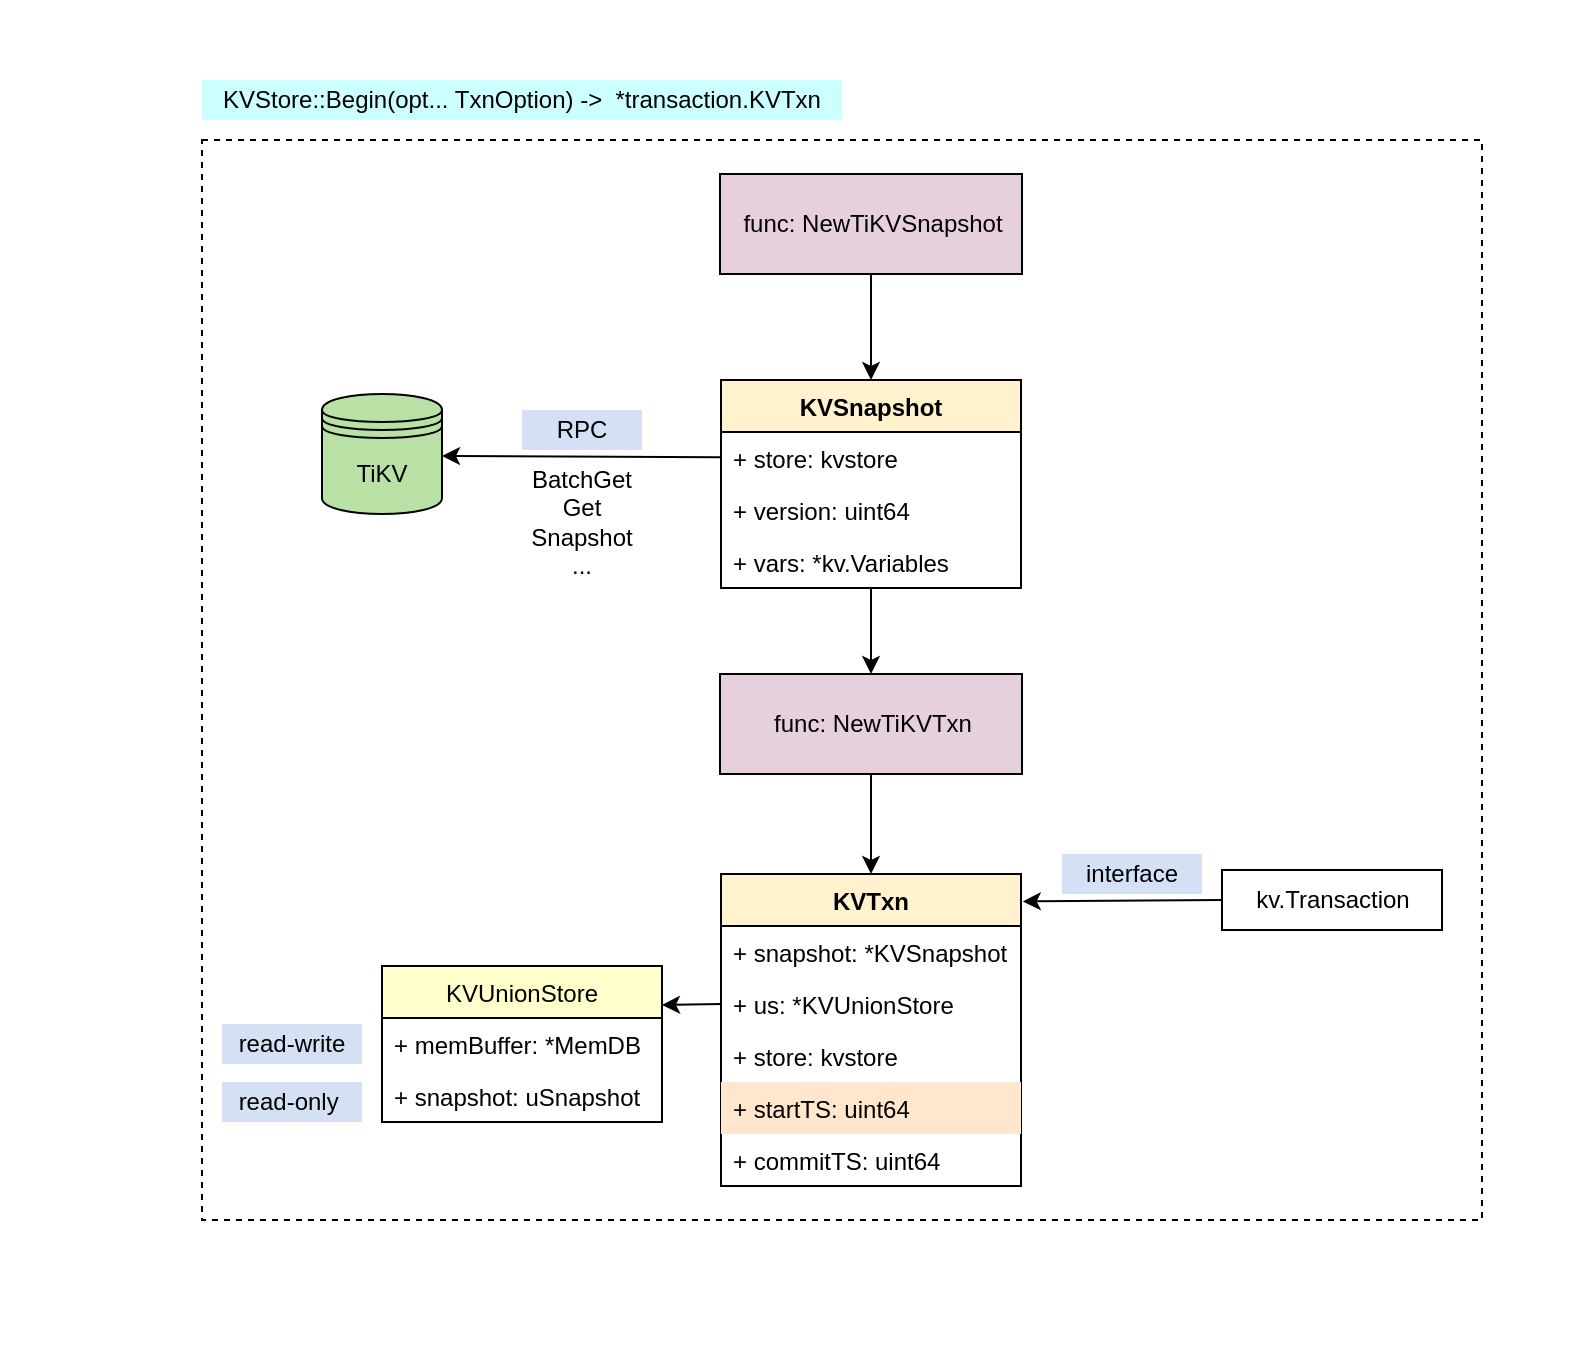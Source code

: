 <mxfile version="21.7.2" type="device">
  <diagram name="第 1 页" id="tJGOgEG8IW2KNdPeM_2c">
    <mxGraphModel dx="1363" dy="926" grid="1" gridSize="10" guides="1" tooltips="1" connect="1" arrows="1" fold="1" page="1" pageScale="1" pageWidth="827" pageHeight="1169" math="0" shadow="0">
      <root>
        <mxCell id="0" />
        <mxCell id="1" parent="0" />
        <mxCell id="yeg0Dh8nkkPUoOnw4d_f-1" style="edgeStyle=orthogonalEdgeStyle;rounded=0;orthogonalLoop=1;jettySize=auto;html=1;exitX=0.5;exitY=1;exitDx=0;exitDy=0;entryX=0.5;entryY=0;entryDx=0;entryDy=0;" parent="1" source="yeg0Dh8nkkPUoOnw4d_f-2" target="yeg0Dh8nkkPUoOnw4d_f-16" edge="1">
          <mxGeometry relative="1" as="geometry">
            <mxPoint x="455" y="347" as="targetPoint" />
          </mxGeometry>
        </mxCell>
        <mxCell id="yeg0Dh8nkkPUoOnw4d_f-2" value="&lt;span style=&quot;font-size: 12px;&quot;&gt;func: NewTiKVSnapshot&lt;/span&gt;" style="html=1;fillColor=#E6D0DE;" parent="1" diagramCategory="uml" diagramName="Interface" vertex="1">
          <mxGeometry x="379" y="247" width="151" height="50" as="geometry" />
        </mxCell>
        <mxCell id="yeg0Dh8nkkPUoOnw4d_f-3" style="edgeStyle=orthogonalEdgeStyle;rounded=0;orthogonalLoop=1;jettySize=auto;html=1;exitX=0.5;exitY=1;exitDx=0;exitDy=0;" parent="1" edge="1">
          <mxGeometry relative="1" as="geometry">
            <mxPoint x="185" y="405" as="sourcePoint" />
            <mxPoint x="185" y="405" as="targetPoint" />
          </mxGeometry>
        </mxCell>
        <mxCell id="yeg0Dh8nkkPUoOnw4d_f-4" value="" style="endArrow=classic;html=1;entryX=1;entryY=0.5;entryDx=0;entryDy=0;" parent="1" source="yeg0Dh8nkkPUoOnw4d_f-17" diagramCategory="general" diagramName="DirectionalConnector" edge="1">
          <mxGeometry width="50" height="50" relative="1" as="geometry">
            <mxPoint x="490" y="477" as="sourcePoint" />
            <mxPoint x="240" y="388" as="targetPoint" />
          </mxGeometry>
        </mxCell>
        <mxCell id="yeg0Dh8nkkPUoOnw4d_f-5" value="BatchGet&lt;br /&gt;Get&lt;br /&gt;Snapshot&lt;br /&gt;..." style="text;html=1;strokeColor=none;fillColor=none;align=center;verticalAlign=middle;whiteSpace=wrap;rounded=0;" parent="1" diagramCategory="general" diagramName="text" vertex="1">
          <mxGeometry x="280" y="401" width="60" height="40" as="geometry" />
        </mxCell>
        <mxCell id="yeg0Dh8nkkPUoOnw4d_f-6" value="TiKV" style="shape=datastore;whiteSpace=wrap;html=1;fillColor=#B9E0A5;" parent="1" diagramCategory="advanced" diagramName="DataStorage" vertex="1">
          <mxGeometry x="180" y="357" width="60" height="60" as="geometry" />
        </mxCell>
        <mxCell id="yeg0Dh8nkkPUoOnw4d_f-7" style="edgeStyle=orthogonalEdgeStyle;rounded=0;orthogonalLoop=1;jettySize=auto;html=1;entryX=0.5;entryY=0;entryDx=0;entryDy=0;" parent="1" source="yeg0Dh8nkkPUoOnw4d_f-8" target="yeg0Dh8nkkPUoOnw4d_f-10" edge="1">
          <mxGeometry relative="1" as="geometry" />
        </mxCell>
        <mxCell id="yeg0Dh8nkkPUoOnw4d_f-8" value="&lt;span style=&quot;font-size: 12px;&quot;&gt;func: NewTiKVTxn&lt;/span&gt;" style="html=1;fillColor=#E6D0DE;" parent="1" diagramCategory="uml" diagramName="Interface" vertex="1">
          <mxGeometry x="379" y="497" width="151" height="50" as="geometry" />
        </mxCell>
        <mxCell id="yeg0Dh8nkkPUoOnw4d_f-9" style="edgeStyle=orthogonalEdgeStyle;rounded=0;orthogonalLoop=1;jettySize=auto;html=1;exitX=0.5;exitY=1;exitDx=0;exitDy=0;entryX=0.5;entryY=0;entryDx=0;entryDy=0;" parent="1" source="yeg0Dh8nkkPUoOnw4d_f-16" target="yeg0Dh8nkkPUoOnw4d_f-8" edge="1">
          <mxGeometry relative="1" as="geometry">
            <mxPoint x="448.42" y="529" as="targetPoint" />
            <mxPoint x="448.42" y="477" as="sourcePoint" />
          </mxGeometry>
        </mxCell>
        <mxCell id="yeg0Dh8nkkPUoOnw4d_f-10" value="KVTxn" style="swimlane;fontStyle=1;align=center;verticalAlign=top;childLayout=stackLayout;horizontal=1;startSize=26;horizontalStack=0;resizeParent=1;resizeParentMax=0;resizeLast=0;collapsible=1;marginBottom=0;fillColor=#FFF2CC;" parent="1" diagramCategory="uml" diagramName="Class" vertex="1">
          <mxGeometry x="379.5" y="597" width="150" height="156" as="geometry" />
        </mxCell>
        <mxCell id="yeg0Dh8nkkPUoOnw4d_f-11" value="+ snapshot: *KVSnapshot" style="text;strokeColor=none;fillColor=none;align=left;verticalAlign=top;spacingLeft=4;spacingRight=4;overflow=hidden;rotatable=0;points=[[0,0.5],[1,0.5]];portConstraint=eastwest;" parent="yeg0Dh8nkkPUoOnw4d_f-10" vertex="1">
          <mxGeometry y="26" width="150" height="26" as="geometry" />
        </mxCell>
        <mxCell id="yeg0Dh8nkkPUoOnw4d_f-12" value="+ us: *KVUnionStore" style="text;strokeColor=none;fillColor=none;align=left;verticalAlign=top;spacingLeft=4;spacingRight=4;overflow=hidden;rotatable=0;points=[[0,0.5],[1,0.5]];portConstraint=eastwest;" parent="yeg0Dh8nkkPUoOnw4d_f-10" vertex="1">
          <mxGeometry y="52" width="150" height="26" as="geometry" />
        </mxCell>
        <mxCell id="yeg0Dh8nkkPUoOnw4d_f-13" value="+ store: kvstore" style="text;strokeColor=none;fillColor=none;align=left;verticalAlign=top;spacingLeft=4;spacingRight=4;overflow=hidden;rotatable=0;points=[[0,0.5],[1,0.5]];portConstraint=eastwest;" parent="yeg0Dh8nkkPUoOnw4d_f-10" vertex="1">
          <mxGeometry y="78" width="150" height="26" as="geometry" />
        </mxCell>
        <mxCell id="yeg0Dh8nkkPUoOnw4d_f-14" value="+ startTS: uint64" style="text;strokeColor=none;fillColor=#FFE6CC;align=left;verticalAlign=top;spacingLeft=4;spacingRight=4;overflow=hidden;rotatable=0;points=[[0,0.5],[1,0.5]];portConstraint=eastwest;" parent="yeg0Dh8nkkPUoOnw4d_f-10" vertex="1">
          <mxGeometry y="104" width="150" height="26" as="geometry" />
        </mxCell>
        <mxCell id="yeg0Dh8nkkPUoOnw4d_f-15" value="+ commitTS: uint64" style="text;strokeColor=none;fillColor=none;align=left;verticalAlign=top;spacingLeft=4;spacingRight=4;overflow=hidden;rotatable=0;points=[[0,0.5],[1,0.5]];portConstraint=eastwest;" parent="yeg0Dh8nkkPUoOnw4d_f-10" vertex="1">
          <mxGeometry y="130" width="150" height="26" as="geometry" />
        </mxCell>
        <mxCell id="yeg0Dh8nkkPUoOnw4d_f-16" value="KVSnapshot" style="swimlane;fontStyle=1;childLayout=stackLayout;horizontal=1;startSize=26;fillColor=#FFF2CC;horizontalStack=0;resizeParent=1;resizeParentMax=0;resizeLast=0;collapsible=1;marginBottom=0;" parent="1" diagramCategory="uml" diagramName="Class2" vertex="1">
          <mxGeometry x="379.5" y="350" width="150" height="104" as="geometry" />
        </mxCell>
        <mxCell id="yeg0Dh8nkkPUoOnw4d_f-17" value="+ store: kvstore" style="text;strokeColor=none;fillColor=none;align=left;verticalAlign=top;spacingLeft=4;spacingRight=4;overflow=hidden;rotatable=0;points=[[0,0.5],[1,0.5]];portConstraint=eastwest;" parent="yeg0Dh8nkkPUoOnw4d_f-16" vertex="1">
          <mxGeometry y="26" width="150" height="26" as="geometry" />
        </mxCell>
        <mxCell id="yeg0Dh8nkkPUoOnw4d_f-18" value="+ version: uint64" style="text;strokeColor=none;fillColor=none;align=left;verticalAlign=top;spacingLeft=4;spacingRight=4;overflow=hidden;rotatable=0;points=[[0,0.5],[1,0.5]];portConstraint=eastwest;" parent="yeg0Dh8nkkPUoOnw4d_f-16" vertex="1">
          <mxGeometry y="52" width="150" height="26" as="geometry" />
        </mxCell>
        <mxCell id="yeg0Dh8nkkPUoOnw4d_f-19" value="+ vars: *kv.Variables" style="text;strokeColor=none;fillColor=none;align=left;verticalAlign=top;spacingLeft=4;spacingRight=4;overflow=hidden;rotatable=0;points=[[0,0.5],[1,0.5]];portConstraint=eastwest;" parent="yeg0Dh8nkkPUoOnw4d_f-16" vertex="1">
          <mxGeometry y="78" width="150" height="26" as="geometry" />
        </mxCell>
        <mxCell id="yeg0Dh8nkkPUoOnw4d_f-20" value="read-only " style="text;html=1;strokeColor=none;fillColor=#D4E1F5;align=center;verticalAlign=middle;whiteSpace=wrap;rounded=0;" parent="1" diagramCategory="general" diagramName="text" vertex="1">
          <mxGeometry x="130" y="701" width="70" height="20" as="geometry" />
        </mxCell>
        <mxCell id="yeg0Dh8nkkPUoOnw4d_f-21" value="read-write" style="text;html=1;strokeColor=none;fillColor=#D4E1F5;align=center;verticalAlign=middle;whiteSpace=wrap;rounded=0;" parent="1" diagramCategory="general" diagramName="text" vertex="1">
          <mxGeometry x="130" y="672" width="70" height="20" as="geometry" />
        </mxCell>
        <mxCell id="yeg0Dh8nkkPUoOnw4d_f-22" value="RPC" style="text;html=1;strokeColor=none;fillColor=#D4E1F5;align=center;verticalAlign=middle;whiteSpace=wrap;rounded=0;" parent="1" diagramCategory="general" diagramName="text" vertex="1">
          <mxGeometry x="280" y="365" width="60" height="20" as="geometry" />
        </mxCell>
        <mxCell id="yeg0Dh8nkkPUoOnw4d_f-23" value="KVStore::Begin(opt... TxnOption) -&amp;gt;  *transaction.KVTxn" style="text;html=1;strokeColor=none;fillColor=#CCFFFF;align=center;verticalAlign=middle;whiteSpace=wrap;rounded=0;" parent="1" diagramCategory="general" diagramName="text" vertex="1">
          <mxGeometry x="120" y="200" width="320" height="20" as="geometry" />
        </mxCell>
        <mxCell id="yeg0Dh8nkkPUoOnw4d_f-24" value="&lt;div style=&quot;text-align: left;&quot;&gt;&lt;span style=&quot;background-color: initial; font-size: 12px;&quot;&gt;kv.Transaction&lt;/span&gt;&lt;/div&gt;" style="html=1;" parent="1" diagramCategory="uml" diagramName="Interface" vertex="1">
          <mxGeometry x="630" y="595" width="110" height="30" as="geometry" />
        </mxCell>
        <mxCell id="yeg0Dh8nkkPUoOnw4d_f-25" value="KVUnionStore" style="swimlane;fontStyle=0;childLayout=stackLayout;horizontal=1;startSize=26;fillColor=#FFFFCC;horizontalStack=0;resizeParent=1;resizeParentMax=0;resizeLast=0;collapsible=1;marginBottom=0;" parent="1" diagramCategory="uml" diagramName="Class2" vertex="1">
          <mxGeometry x="210" y="643" width="140" height="78" as="geometry" />
        </mxCell>
        <mxCell id="yeg0Dh8nkkPUoOnw4d_f-26" value="+ memBuffer: *MemDB" style="text;strokeColor=none;fillColor=none;align=left;verticalAlign=top;spacingLeft=4;spacingRight=4;overflow=hidden;rotatable=0;points=[[0,0.5],[1,0.5]];portConstraint=eastwest;" parent="yeg0Dh8nkkPUoOnw4d_f-25" vertex="1">
          <mxGeometry y="26" width="140" height="26" as="geometry" />
        </mxCell>
        <mxCell id="yeg0Dh8nkkPUoOnw4d_f-27" value="+ snapshot: uSnapshot" style="text;strokeColor=none;fillColor=none;align=left;verticalAlign=top;spacingLeft=4;spacingRight=4;overflow=hidden;rotatable=0;points=[[0,0.5],[1,0.5]];portConstraint=eastwest;" parent="yeg0Dh8nkkPUoOnw4d_f-25" vertex="1">
          <mxGeometry y="52" width="140" height="26" as="geometry" />
        </mxCell>
        <mxCell id="yeg0Dh8nkkPUoOnw4d_f-28" value="" style="endArrow=classic;html=1;entryX=1;entryY=0.25;entryDx=0;entryDy=0;exitX=0;exitY=0.5;exitDx=0;exitDy=0;" parent="1" source="yeg0Dh8nkkPUoOnw4d_f-12" target="yeg0Dh8nkkPUoOnw4d_f-25" diagramCategory="general" diagramName="DirectionalConnector" edge="1">
          <mxGeometry width="50" height="50" relative="1" as="geometry">
            <mxPoint x="480" y="587" as="sourcePoint" />
            <mxPoint x="530" y="537" as="targetPoint" />
          </mxGeometry>
        </mxCell>
        <mxCell id="yeg0Dh8nkkPUoOnw4d_f-29" value="" style="endArrow=classic;html=1;exitX=0;exitY=0.5;exitDx=0;exitDy=0;entryX=1.006;entryY=0.088;entryDx=0;entryDy=0;entryPerimeter=0;" parent="1" source="yeg0Dh8nkkPUoOnw4d_f-24" target="yeg0Dh8nkkPUoOnw4d_f-10" diagramCategory="general" diagramName="DirectionalConnector" edge="1">
          <mxGeometry width="50" height="50" relative="1" as="geometry">
            <mxPoint x="560" y="587" as="sourcePoint" />
            <mxPoint x="610" y="537" as="targetPoint" />
          </mxGeometry>
        </mxCell>
        <mxCell id="yeg0Dh8nkkPUoOnw4d_f-30" value="interface" style="text;html=1;strokeColor=none;fillColor=#D4E1F5;align=center;verticalAlign=middle;whiteSpace=wrap;rounded=0;" parent="1" diagramCategory="general" diagramName="text" vertex="1">
          <mxGeometry x="550" y="587" width="70" height="20" as="geometry" />
        </mxCell>
        <mxCell id="yeg0Dh8nkkPUoOnw4d_f-31" value="" style="rounded=0;whiteSpace=wrap;html=1;fillColor=none;dashed=1;" parent="1" diagramCategory="general" diagramName="Rectangle" vertex="1">
          <mxGeometry x="120" y="230" width="640" height="540" as="geometry" />
        </mxCell>
        <mxCell id="6QroFQCs99gnen9JOkzJ-1" value="" style="rounded=1;whiteSpace=wrap;html=1;fillColor=none;strokeColor=none;" vertex="1" parent="1">
          <mxGeometry x="19" y="160" width="790" height="680" as="geometry" />
        </mxCell>
      </root>
    </mxGraphModel>
  </diagram>
</mxfile>
